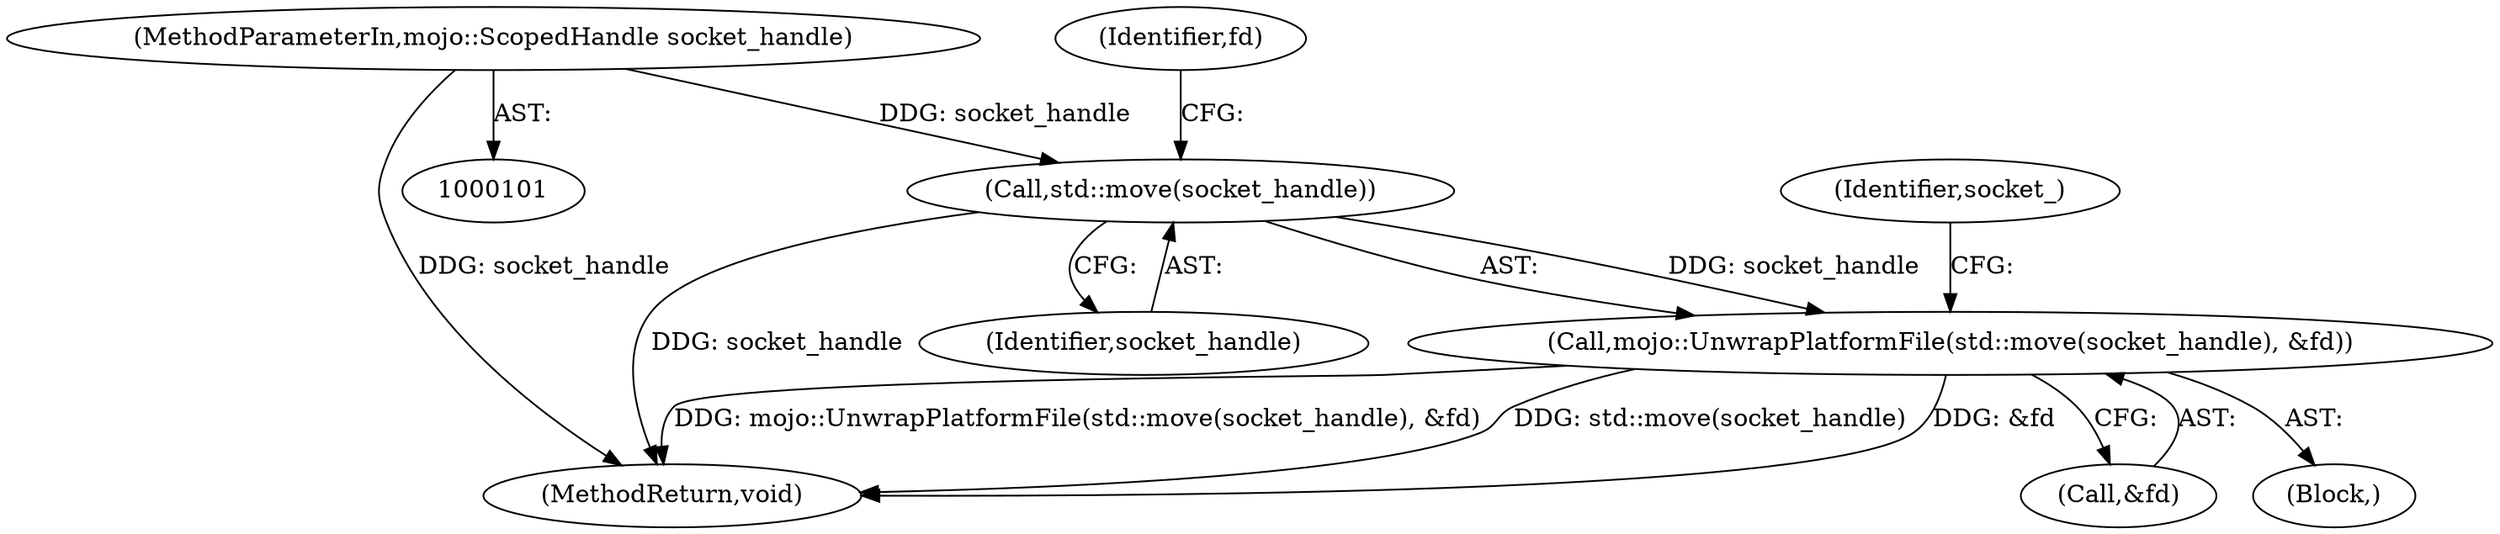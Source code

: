 digraph "0_Chrome_673ce95d481ea9368c4d4d43ac756ba1d6d9e608_29@API" {
"1000111" [label="(Call,std::move(socket_handle))"];
"1000103" [label="(MethodParameterIn,mojo::ScopedHandle socket_handle)"];
"1000110" [label="(Call,mojo::UnwrapPlatformFile(std::move(socket_handle), &fd))"];
"1000104" [label="(Block,)"];
"1000152" [label="(MethodReturn,void)"];
"1000110" [label="(Call,mojo::UnwrapPlatformFile(std::move(socket_handle), &fd))"];
"1000112" [label="(Identifier,socket_handle)"];
"1000111" [label="(Call,std::move(socket_handle))"];
"1000113" [label="(Call,&fd)"];
"1000116" [label="(Identifier,socket_)"];
"1000103" [label="(MethodParameterIn,mojo::ScopedHandle socket_handle)"];
"1000114" [label="(Identifier,fd)"];
"1000111" -> "1000110"  [label="AST: "];
"1000111" -> "1000112"  [label="CFG: "];
"1000112" -> "1000111"  [label="AST: "];
"1000114" -> "1000111"  [label="CFG: "];
"1000111" -> "1000152"  [label="DDG: socket_handle"];
"1000111" -> "1000110"  [label="DDG: socket_handle"];
"1000103" -> "1000111"  [label="DDG: socket_handle"];
"1000103" -> "1000101"  [label="AST: "];
"1000103" -> "1000152"  [label="DDG: socket_handle"];
"1000110" -> "1000104"  [label="AST: "];
"1000110" -> "1000113"  [label="CFG: "];
"1000113" -> "1000110"  [label="AST: "];
"1000116" -> "1000110"  [label="CFG: "];
"1000110" -> "1000152"  [label="DDG: &fd"];
"1000110" -> "1000152"  [label="DDG: mojo::UnwrapPlatformFile(std::move(socket_handle), &fd)"];
"1000110" -> "1000152"  [label="DDG: std::move(socket_handle)"];
}
